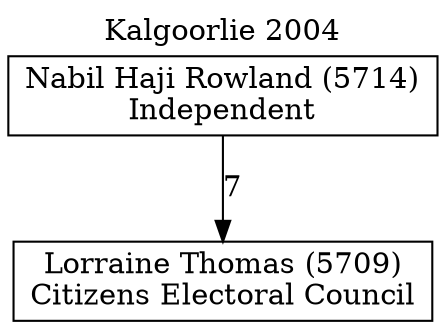 // House preference flow
digraph "Lorraine Thomas (5709)_Kalgoorlie_2004" {
	graph [label="Kalgoorlie 2004" labelloc=t mclimit=10]
	node [shape=box]
	"Lorraine Thomas (5709)" [label="Lorraine Thomas (5709)
Citizens Electoral Council"]
	"Nabil Haji Rowland (5714)" [label="Nabil Haji Rowland (5714)
Independent"]
	"Nabil Haji Rowland (5714)" -> "Lorraine Thomas (5709)" [label=7]
}
